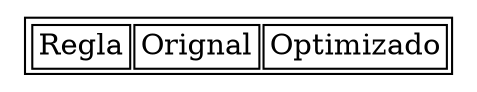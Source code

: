 digraph structs {
	node [shape=plaintext]
lista [label =  <<TABLE> 
 <TR><TD>Regla</TD><TD>Orignal</TD><TD>Optimizado</TD></TR> </TABLE>>, ];
}
